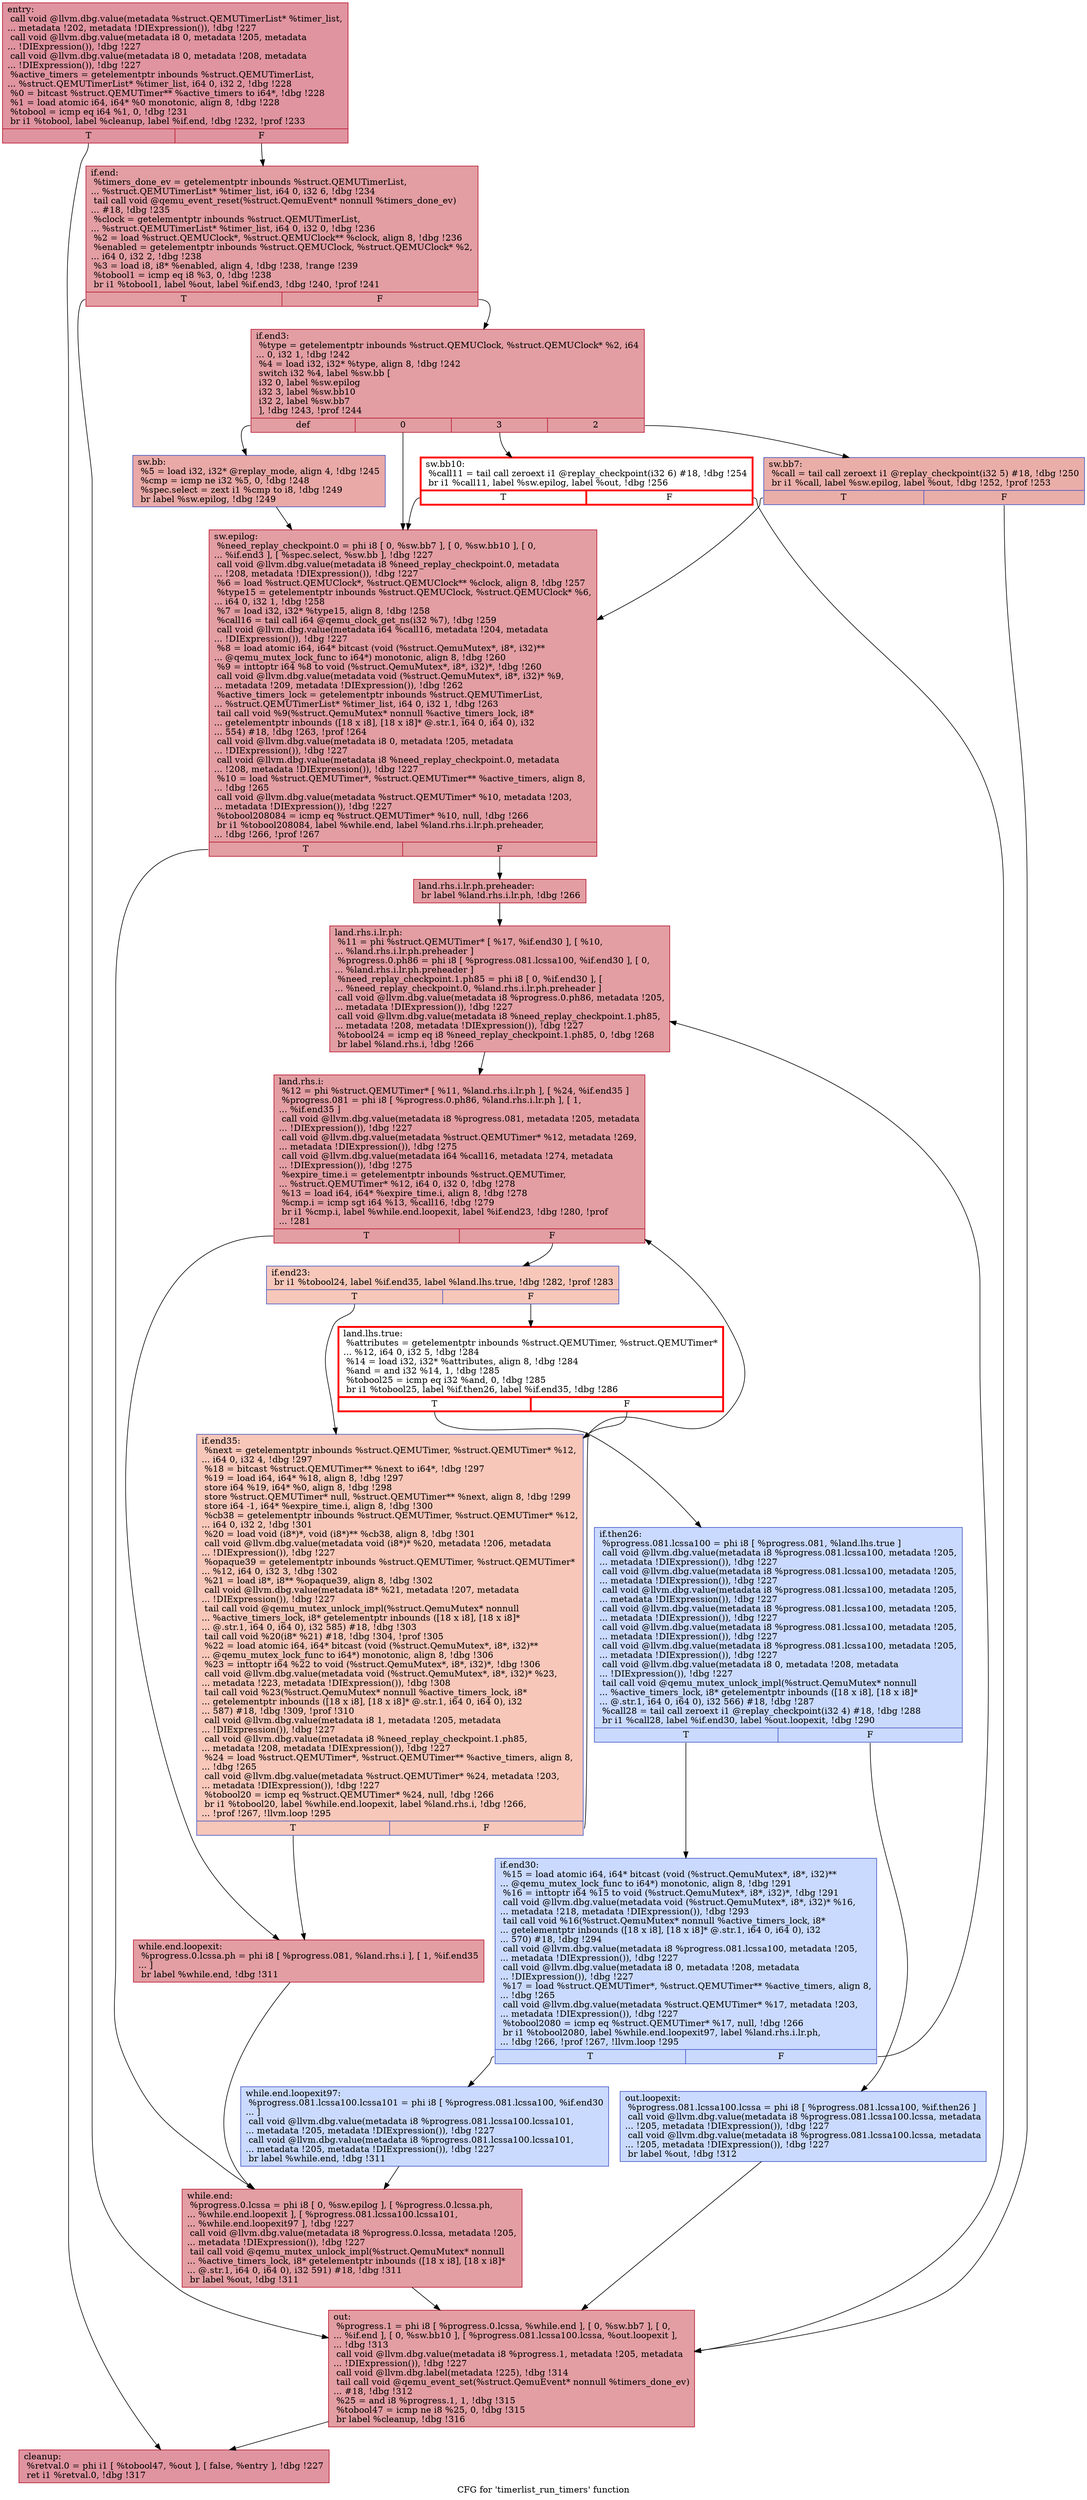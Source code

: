 digraph "CFG for 'timerlist_run_timers' function" {
	label="CFG for 'timerlist_run_timers' function";

	Node0x55757a820840 [shape=record,color="#b70d28ff", style=filled, fillcolor="#b70d2870",label="{entry:\l  call void @llvm.dbg.value(metadata %struct.QEMUTimerList* %timer_list,\l... metadata !202, metadata !DIExpression()), !dbg !227\l  call void @llvm.dbg.value(metadata i8 0, metadata !205, metadata\l... !DIExpression()), !dbg !227\l  call void @llvm.dbg.value(metadata i8 0, metadata !208, metadata\l... !DIExpression()), !dbg !227\l  %active_timers = getelementptr inbounds %struct.QEMUTimerList,\l... %struct.QEMUTimerList* %timer_list, i64 0, i32 2, !dbg !228\l  %0 = bitcast %struct.QEMUTimer** %active_timers to i64*, !dbg !228\l  %1 = load atomic i64, i64* %0 monotonic, align 8, !dbg !228\l  %tobool = icmp eq i64 %1, 0, !dbg !231\l  br i1 %tobool, label %cleanup, label %if.end, !dbg !232, !prof !233\l|{<s0>T|<s1>F}}"];
	Node0x55757a820840:s0 -> Node0x55757a82aef0;
	Node0x55757a820840:s1 -> Node0x55757a82a1d0;
	Node0x55757a82a1d0 [shape=record,color="#b70d28ff", style=filled, fillcolor="#be242e70",label="{if.end:                                           \l  %timers_done_ev = getelementptr inbounds %struct.QEMUTimerList,\l... %struct.QEMUTimerList* %timer_list, i64 0, i32 6, !dbg !234\l  tail call void @qemu_event_reset(%struct.QemuEvent* nonnull %timers_done_ev)\l... #18, !dbg !235\l  %clock = getelementptr inbounds %struct.QEMUTimerList,\l... %struct.QEMUTimerList* %timer_list, i64 0, i32 0, !dbg !236\l  %2 = load %struct.QEMUClock*, %struct.QEMUClock** %clock, align 8, !dbg !236\l  %enabled = getelementptr inbounds %struct.QEMUClock, %struct.QEMUClock* %2,\l... i64 0, i32 2, !dbg !238\l  %3 = load i8, i8* %enabled, align 4, !dbg !238, !range !239\l  %tobool1 = icmp eq i8 %3, 0, !dbg !238\l  br i1 %tobool1, label %out, label %if.end3, !dbg !240, !prof !241\l|{<s0>T|<s1>F}}"];
	Node0x55757a82a1d0:s0 -> Node0x55757a82b980;
	Node0x55757a82a1d0:s1 -> Node0x55757a82bfb0;
	Node0x55757a82bfb0 [shape=record,color="#b70d28ff", style=filled, fillcolor="#be242e70",label="{if.end3:                                          \l  %type = getelementptr inbounds %struct.QEMUClock, %struct.QEMUClock* %2, i64\l... 0, i32 1, !dbg !242\l  %4 = load i32, i32* %type, align 8, !dbg !242\l  switch i32 %4, label %sw.bb [\l    i32 0, label %sw.epilog\l    i32 3, label %sw.bb10\l    i32 2, label %sw.bb7\l  ], !dbg !243, !prof !244\l|{<s0>def|<s1>0|<s2>3|<s3>2}}"];
	Node0x55757a82bfb0:s0 -> Node0x55757a7dc920;
	Node0x55757a82bfb0:s1 -> Node0x55757a82b570;
	Node0x55757a82bfb0:s2 -> Node0x55757a7dde30;
	Node0x55757a82bfb0:s3 -> Node0x55757a7dd360;
	Node0x55757a7dc920 [shape=record,color="#3d50c3ff", style=filled, fillcolor="#ca3b3770",label="{sw.bb:                                            \l  %5 = load i32, i32* @replay_mode, align 4, !dbg !245\l  %cmp = icmp ne i32 %5, 0, !dbg !248\l  %spec.select = zext i1 %cmp to i8, !dbg !249\l  br label %sw.epilog, !dbg !249\l}"];
	Node0x55757a7dc920 -> Node0x55757a82b570;
	Node0x55757a7dd360 [shape=record,color="#3d50c3ff", style=filled, fillcolor="#d0473d70",label="{sw.bb7:                                           \l  %call = tail call zeroext i1 @replay_checkpoint(i32 5) #18, !dbg !250\l  br i1 %call, label %sw.epilog, label %out, !dbg !252, !prof !253\l|{<s0>T|<s1>F}}"];
	Node0x55757a7dd360:s0 -> Node0x55757a82b570;
	Node0x55757a7dd360:s1 -> Node0x55757a82b980;
	Node0x55757a7dde30 [shape=record,penwidth=3.0, color="red",label="{sw.bb10:                                          \l  %call11 = tail call zeroext i1 @replay_checkpoint(i32 6) #18, !dbg !254\l  br i1 %call11, label %sw.epilog, label %out, !dbg !256\l|{<s0>T|<s1>F}}"];
	Node0x55757a7dde30:s0 -> Node0x55757a82b570;
	Node0x55757a7dde30:s1 -> Node0x55757a82b980;
	Node0x55757a82b570 [shape=record,color="#b70d28ff", style=filled, fillcolor="#be242e70",label="{sw.epilog:                                        \l  %need_replay_checkpoint.0 = phi i8 [ 0, %sw.bb7 ], [ 0, %sw.bb10 ], [ 0,\l... %if.end3 ], [ %spec.select, %sw.bb ], !dbg !227\l  call void @llvm.dbg.value(metadata i8 %need_replay_checkpoint.0, metadata\l... !208, metadata !DIExpression()), !dbg !227\l  %6 = load %struct.QEMUClock*, %struct.QEMUClock** %clock, align 8, !dbg !257\l  %type15 = getelementptr inbounds %struct.QEMUClock, %struct.QEMUClock* %6,\l... i64 0, i32 1, !dbg !258\l  %7 = load i32, i32* %type15, align 8, !dbg !258\l  %call16 = tail call i64 @qemu_clock_get_ns(i32 %7), !dbg !259\l  call void @llvm.dbg.value(metadata i64 %call16, metadata !204, metadata\l... !DIExpression()), !dbg !227\l  %8 = load atomic i64, i64* bitcast (void (%struct.QemuMutex*, i8*, i32)**\l... @qemu_mutex_lock_func to i64*) monotonic, align 8, !dbg !260\l  %9 = inttoptr i64 %8 to void (%struct.QemuMutex*, i8*, i32)*, !dbg !260\l  call void @llvm.dbg.value(metadata void (%struct.QemuMutex*, i8*, i32)* %9,\l... metadata !209, metadata !DIExpression()), !dbg !262\l  %active_timers_lock = getelementptr inbounds %struct.QEMUTimerList,\l... %struct.QEMUTimerList* %timer_list, i64 0, i32 1, !dbg !263\l  tail call void %9(%struct.QemuMutex* nonnull %active_timers_lock, i8*\l... getelementptr inbounds ([18 x i8], [18 x i8]* @.str.1, i64 0, i64 0), i32\l... 554) #18, !dbg !263, !prof !264\l  call void @llvm.dbg.value(metadata i8 0, metadata !205, metadata\l... !DIExpression()), !dbg !227\l  call void @llvm.dbg.value(metadata i8 %need_replay_checkpoint.0, metadata\l... !208, metadata !DIExpression()), !dbg !227\l  %10 = load %struct.QEMUTimer*, %struct.QEMUTimer** %active_timers, align 8,\l... !dbg !265\l  call void @llvm.dbg.value(metadata %struct.QEMUTimer* %10, metadata !203,\l... metadata !DIExpression()), !dbg !227\l  %tobool208084 = icmp eq %struct.QEMUTimer* %10, null, !dbg !266\l  br i1 %tobool208084, label %while.end, label %land.rhs.i.lr.ph.preheader,\l... !dbg !266, !prof !267\l|{<s0>T|<s1>F}}"];
	Node0x55757a82b570:s0 -> Node0x55757a833590;
	Node0x55757a82b570:s1 -> Node0x55757a9a3c50;
	Node0x55757a9a3c50 [shape=record,color="#b70d28ff", style=filled, fillcolor="#be242e70",label="{land.rhs.i.lr.ph.preheader:                       \l  br label %land.rhs.i.lr.ph, !dbg !266\l}"];
	Node0x55757a9a3c50 -> Node0x55757a778100;
	Node0x55757a778100 [shape=record,color="#b70d28ff", style=filled, fillcolor="#be242e70",label="{land.rhs.i.lr.ph:                                 \l  %11 = phi %struct.QEMUTimer* [ %17, %if.end30 ], [ %10,\l... %land.rhs.i.lr.ph.preheader ]\l  %progress.0.ph86 = phi i8 [ %progress.081.lcssa100, %if.end30 ], [ 0,\l... %land.rhs.i.lr.ph.preheader ]\l  %need_replay_checkpoint.1.ph85 = phi i8 [ 0, %if.end30 ], [\l... %need_replay_checkpoint.0, %land.rhs.i.lr.ph.preheader ]\l  call void @llvm.dbg.value(metadata i8 %progress.0.ph86, metadata !205,\l... metadata !DIExpression()), !dbg !227\l  call void @llvm.dbg.value(metadata i8 %need_replay_checkpoint.1.ph85,\l... metadata !208, metadata !DIExpression()), !dbg !227\l  %tobool24 = icmp eq i8 %need_replay_checkpoint.1.ph85, 0, !dbg !268\l  br label %land.rhs.i, !dbg !266\l}"];
	Node0x55757a778100 -> Node0x55757a869b00;
	Node0x55757a869b00 [shape=record,color="#b70d28ff", style=filled, fillcolor="#be242e70",label="{land.rhs.i:                                       \l  %12 = phi %struct.QEMUTimer* [ %11, %land.rhs.i.lr.ph ], [ %24, %if.end35 ]\l  %progress.081 = phi i8 [ %progress.0.ph86, %land.rhs.i.lr.ph ], [ 1,\l... %if.end35 ]\l  call void @llvm.dbg.value(metadata i8 %progress.081, metadata !205, metadata\l... !DIExpression()), !dbg !227\l  call void @llvm.dbg.value(metadata %struct.QEMUTimer* %12, metadata !269,\l... metadata !DIExpression()), !dbg !275\l  call void @llvm.dbg.value(metadata i64 %call16, metadata !274, metadata\l... !DIExpression()), !dbg !275\l  %expire_time.i = getelementptr inbounds %struct.QEMUTimer,\l... %struct.QEMUTimer* %12, i64 0, i32 0, !dbg !278\l  %13 = load i64, i64* %expire_time.i, align 8, !dbg !278\l  %cmp.i = icmp sgt i64 %13, %call16, !dbg !279\l  br i1 %cmp.i, label %while.end.loopexit, label %if.end23, !dbg !280, !prof\l... !281\l|{<s0>T|<s1>F}}"];
	Node0x55757a869b00:s0 -> Node0x55757a9c4480;
	Node0x55757a869b00:s1 -> Node0x55757a833fd0;
	Node0x55757a833fd0 [shape=record,color="#3d50c3ff", style=filled, fillcolor="#ec7f6370",label="{if.end23:                                         \l  br i1 %tobool24, label %if.end35, label %land.lhs.true, !dbg !282, !prof !283\l|{<s0>T|<s1>F}}"];
	Node0x55757a833fd0:s0 -> Node0x55757a834660;
	Node0x55757a833fd0:s1 -> Node0x55757a8346b0;
	Node0x55757a8346b0 [shape=record,penwidth=3.0, color="red",label="{land.lhs.true:                                    \l  %attributes = getelementptr inbounds %struct.QEMUTimer, %struct.QEMUTimer*\l... %12, i64 0, i32 5, !dbg !284\l  %14 = load i32, i32* %attributes, align 8, !dbg !284\l  %and = and i32 %14, 1, !dbg !285\l  %tobool25 = icmp eq i32 %and, 0, !dbg !285\l  br i1 %tobool25, label %if.then26, label %if.end35, !dbg !286\l|{<s0>T|<s1>F}}"];
	Node0x55757a8346b0:s0 -> Node0x55757a834610;
	Node0x55757a8346b0:s1 -> Node0x55757a834660;
	Node0x55757a834610 [shape=record,color="#3d50c3ff", style=filled, fillcolor="#88abfd70",label="{if.then26:                                        \l  %progress.081.lcssa100 = phi i8 [ %progress.081, %land.lhs.true ]\l  call void @llvm.dbg.value(metadata i8 %progress.081.lcssa100, metadata !205,\l... metadata !DIExpression()), !dbg !227\l  call void @llvm.dbg.value(metadata i8 %progress.081.lcssa100, metadata !205,\l... metadata !DIExpression()), !dbg !227\l  call void @llvm.dbg.value(metadata i8 %progress.081.lcssa100, metadata !205,\l... metadata !DIExpression()), !dbg !227\l  call void @llvm.dbg.value(metadata i8 %progress.081.lcssa100, metadata !205,\l... metadata !DIExpression()), !dbg !227\l  call void @llvm.dbg.value(metadata i8 %progress.081.lcssa100, metadata !205,\l... metadata !DIExpression()), !dbg !227\l  call void @llvm.dbg.value(metadata i8 %progress.081.lcssa100, metadata !205,\l... metadata !DIExpression()), !dbg !227\l  call void @llvm.dbg.value(metadata i8 0, metadata !208, metadata\l... !DIExpression()), !dbg !227\l  tail call void @qemu_mutex_unlock_impl(%struct.QemuMutex* nonnull\l... %active_timers_lock, i8* getelementptr inbounds ([18 x i8], [18 x i8]*\l... @.str.1, i64 0, i64 0), i32 566) #18, !dbg !287\l  %call28 = tail call zeroext i1 @replay_checkpoint(i32 4) #18, !dbg !288\l  br i1 %call28, label %if.end30, label %out.loopexit, !dbg !290\l|{<s0>T|<s1>F}}"];
	Node0x55757a834610:s0 -> Node0x55757a835350;
	Node0x55757a834610:s1 -> Node0x55757a83b310;
	Node0x55757a835350 [shape=record,color="#3d50c3ff", style=filled, fillcolor="#88abfd70",label="{if.end30:                                         \l  %15 = load atomic i64, i64* bitcast (void (%struct.QemuMutex*, i8*, i32)**\l... @qemu_mutex_lock_func to i64*) monotonic, align 8, !dbg !291\l  %16 = inttoptr i64 %15 to void (%struct.QemuMutex*, i8*, i32)*, !dbg !291\l  call void @llvm.dbg.value(metadata void (%struct.QemuMutex*, i8*, i32)* %16,\l... metadata !218, metadata !DIExpression()), !dbg !293\l  tail call void %16(%struct.QemuMutex* nonnull %active_timers_lock, i8*\l... getelementptr inbounds ([18 x i8], [18 x i8]* @.str.1, i64 0, i64 0), i32\l... 570) #18, !dbg !294\l  call void @llvm.dbg.value(metadata i8 %progress.081.lcssa100, metadata !205,\l... metadata !DIExpression()), !dbg !227\l  call void @llvm.dbg.value(metadata i8 0, metadata !208, metadata\l... !DIExpression()), !dbg !227\l  %17 = load %struct.QEMUTimer*, %struct.QEMUTimer** %active_timers, align 8,\l... !dbg !265\l  call void @llvm.dbg.value(metadata %struct.QEMUTimer* %17, metadata !203,\l... metadata !DIExpression()), !dbg !227\l  %tobool2080 = icmp eq %struct.QEMUTimer* %17, null, !dbg !266\l  br i1 %tobool2080, label %while.end.loopexit97, label %land.rhs.i.lr.ph,\l... !dbg !266, !prof !267, !llvm.loop !295\l|{<s0>T|<s1>F}}"];
	Node0x55757a835350:s0 -> Node0x55757a9c1740;
	Node0x55757a835350:s1 -> Node0x55757a778100;
	Node0x55757a834660 [shape=record,color="#3d50c3ff", style=filled, fillcolor="#ec7f6370",label="{if.end35:                                         \l  %next = getelementptr inbounds %struct.QEMUTimer, %struct.QEMUTimer* %12,\l... i64 0, i32 4, !dbg !297\l  %18 = bitcast %struct.QEMUTimer** %next to i64*, !dbg !297\l  %19 = load i64, i64* %18, align 8, !dbg !297\l  store i64 %19, i64* %0, align 8, !dbg !298\l  store %struct.QEMUTimer* null, %struct.QEMUTimer** %next, align 8, !dbg !299\l  store i64 -1, i64* %expire_time.i, align 8, !dbg !300\l  %cb38 = getelementptr inbounds %struct.QEMUTimer, %struct.QEMUTimer* %12,\l... i64 0, i32 2, !dbg !301\l  %20 = load void (i8*)*, void (i8*)** %cb38, align 8, !dbg !301\l  call void @llvm.dbg.value(metadata void (i8*)* %20, metadata !206, metadata\l... !DIExpression()), !dbg !227\l  %opaque39 = getelementptr inbounds %struct.QEMUTimer, %struct.QEMUTimer*\l... %12, i64 0, i32 3, !dbg !302\l  %21 = load i8*, i8** %opaque39, align 8, !dbg !302\l  call void @llvm.dbg.value(metadata i8* %21, metadata !207, metadata\l... !DIExpression()), !dbg !227\l  tail call void @qemu_mutex_unlock_impl(%struct.QemuMutex* nonnull\l... %active_timers_lock, i8* getelementptr inbounds ([18 x i8], [18 x i8]*\l... @.str.1, i64 0, i64 0), i32 585) #18, !dbg !303\l  tail call void %20(i8* %21) #18, !dbg !304, !prof !305\l  %22 = load atomic i64, i64* bitcast (void (%struct.QemuMutex*, i8*, i32)**\l... @qemu_mutex_lock_func to i64*) monotonic, align 8, !dbg !306\l  %23 = inttoptr i64 %22 to void (%struct.QemuMutex*, i8*, i32)*, !dbg !306\l  call void @llvm.dbg.value(metadata void (%struct.QemuMutex*, i8*, i32)* %23,\l... metadata !223, metadata !DIExpression()), !dbg !308\l  tail call void %23(%struct.QemuMutex* nonnull %active_timers_lock, i8*\l... getelementptr inbounds ([18 x i8], [18 x i8]* @.str.1, i64 0, i64 0), i32\l... 587) #18, !dbg !309, !prof !310\l  call void @llvm.dbg.value(metadata i8 1, metadata !205, metadata\l... !DIExpression()), !dbg !227\l  call void @llvm.dbg.value(metadata i8 %need_replay_checkpoint.1.ph85,\l... metadata !208, metadata !DIExpression()), !dbg !227\l  %24 = load %struct.QEMUTimer*, %struct.QEMUTimer** %active_timers, align 8,\l... !dbg !265\l  call void @llvm.dbg.value(metadata %struct.QEMUTimer* %24, metadata !203,\l... metadata !DIExpression()), !dbg !227\l  %tobool20 = icmp eq %struct.QEMUTimer* %24, null, !dbg !266\l  br i1 %tobool20, label %while.end.loopexit, label %land.rhs.i, !dbg !266,\l... !prof !267, !llvm.loop !295\l|{<s0>T|<s1>F}}"];
	Node0x55757a834660:s0 -> Node0x55757a9c4480;
	Node0x55757a834660:s1 -> Node0x55757a869b00;
	Node0x55757a9c4480 [shape=record,color="#b70d28ff", style=filled, fillcolor="#be242e70",label="{while.end.loopexit:                               \l  %progress.0.lcssa.ph = phi i8 [ %progress.081, %land.rhs.i ], [ 1, %if.end35\l... ]\l  br label %while.end, !dbg !311\l}"];
	Node0x55757a9c4480 -> Node0x55757a833590;
	Node0x55757a9c1740 [shape=record,color="#3d50c3ff", style=filled, fillcolor="#88abfd70",label="{while.end.loopexit97:                             \l  %progress.081.lcssa100.lcssa101 = phi i8 [ %progress.081.lcssa100, %if.end30\l... ]\l  call void @llvm.dbg.value(metadata i8 %progress.081.lcssa100.lcssa101,\l... metadata !205, metadata !DIExpression()), !dbg !227\l  call void @llvm.dbg.value(metadata i8 %progress.081.lcssa100.lcssa101,\l... metadata !205, metadata !DIExpression()), !dbg !227\l  br label %while.end, !dbg !311\l}"];
	Node0x55757a9c1740 -> Node0x55757a833590;
	Node0x55757a833590 [shape=record,color="#b70d28ff", style=filled, fillcolor="#be242e70",label="{while.end:                                        \l  %progress.0.lcssa = phi i8 [ 0, %sw.epilog ], [ %progress.0.lcssa.ph,\l... %while.end.loopexit ], [ %progress.081.lcssa100.lcssa101,\l... %while.end.loopexit97 ], !dbg !227\l  call void @llvm.dbg.value(metadata i8 %progress.0.lcssa, metadata !205,\l... metadata !DIExpression()), !dbg !227\l  tail call void @qemu_mutex_unlock_impl(%struct.QemuMutex* nonnull\l... %active_timers_lock, i8* getelementptr inbounds ([18 x i8], [18 x i8]*\l... @.str.1, i64 0, i64 0), i32 591) #18, !dbg !311\l  br label %out, !dbg !311\l}"];
	Node0x55757a833590 -> Node0x55757a82b980;
	Node0x55757a83b310 [shape=record,color="#3d50c3ff", style=filled, fillcolor="#88abfd70",label="{out.loopexit:                                     \l  %progress.081.lcssa100.lcssa = phi i8 [ %progress.081.lcssa100, %if.then26 ]\l  call void @llvm.dbg.value(metadata i8 %progress.081.lcssa100.lcssa, metadata\l... !205, metadata !DIExpression()), !dbg !227\l  call void @llvm.dbg.value(metadata i8 %progress.081.lcssa100.lcssa, metadata\l... !205, metadata !DIExpression()), !dbg !227\l  br label %out, !dbg !312\l}"];
	Node0x55757a83b310 -> Node0x55757a82b980;
	Node0x55757a82b980 [shape=record,color="#b70d28ff", style=filled, fillcolor="#be242e70",label="{out:                                              \l  %progress.1 = phi i8 [ %progress.0.lcssa, %while.end ], [ 0, %sw.bb7 ], [ 0,\l... %if.end ], [ 0, %sw.bb10 ], [ %progress.081.lcssa100.lcssa, %out.loopexit ],\l... !dbg !313\l  call void @llvm.dbg.value(metadata i8 %progress.1, metadata !205, metadata\l... !DIExpression()), !dbg !227\l  call void @llvm.dbg.label(metadata !225), !dbg !314\l  tail call void @qemu_event_set(%struct.QemuEvent* nonnull %timers_done_ev)\l... #18, !dbg !312\l  %25 = and i8 %progress.1, 1, !dbg !315\l  %tobool47 = icmp ne i8 %25, 0, !dbg !315\l  br label %cleanup, !dbg !316\l}"];
	Node0x55757a82b980 -> Node0x55757a82aef0;
	Node0x55757a82aef0 [shape=record,color="#b70d28ff", style=filled, fillcolor="#b70d2870",label="{cleanup:                                          \l  %retval.0 = phi i1 [ %tobool47, %out ], [ false, %entry ], !dbg !227\l  ret i1 %retval.0, !dbg !317\l}"];
}
